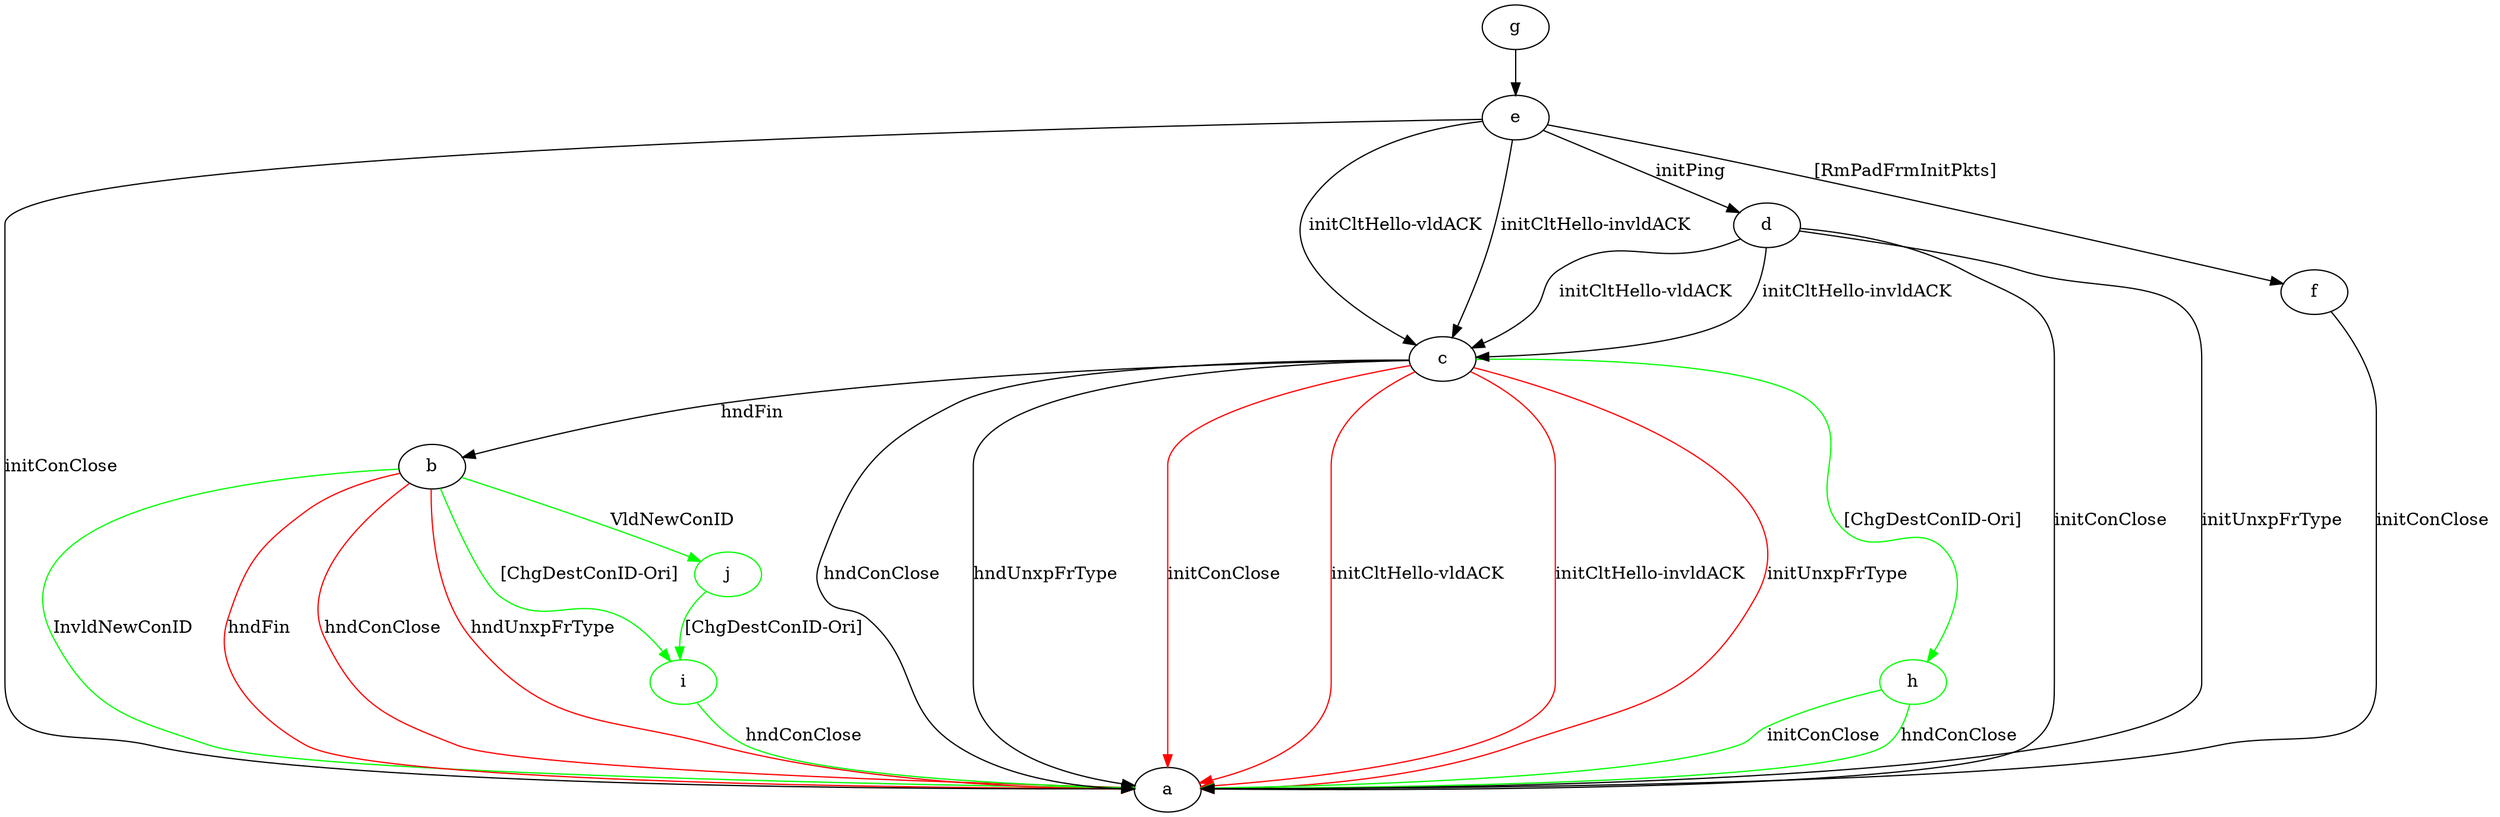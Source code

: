 digraph "" {
	b -> a	[key=0,
		color=green,
		label="InvldNewConID "];
	b -> a	[key=1,
		color=red,
		label="hndFin "];
	b -> a	[key=2,
		color=red,
		label="hndConClose "];
	b -> a	[key=3,
		color=red,
		label="hndUnxpFrType "];
	i	[color=green];
	b -> i	[key=0,
		color=green,
		label="[ChgDestConID-Ori] "];
	j	[color=green];
	b -> j	[key=0,
		color=green,
		label="VldNewConID "];
	c -> a	[key=0,
		label="hndConClose "];
	c -> a	[key=1,
		label="hndUnxpFrType "];
	c -> a	[key=2,
		color=red,
		label="initConClose "];
	c -> a	[key=3,
		color=red,
		label="initCltHello-vldACK "];
	c -> a	[key=4,
		color=red,
		label="initCltHello-invldACK "];
	c -> a	[key=5,
		color=red,
		label="initUnxpFrType "];
	c -> b	[key=0,
		label="hndFin "];
	h	[color=green];
	c -> h	[key=0,
		color=green,
		label="[ChgDestConID-Ori] "];
	d -> a	[key=0,
		label="initConClose "];
	d -> a	[key=1,
		label="initUnxpFrType "];
	d -> c	[key=0,
		label="initCltHello-vldACK "];
	d -> c	[key=1,
		label="initCltHello-invldACK "];
	e -> a	[key=0,
		label="initConClose "];
	e -> c	[key=0,
		label="initCltHello-vldACK "];
	e -> c	[key=1,
		label="initCltHello-invldACK "];
	e -> d	[key=0,
		label="initPing "];
	e -> f	[key=0,
		label="[RmPadFrmInitPkts] "];
	f -> a	[key=0,
		label="initConClose "];
	g -> e	[key=0];
	h -> a	[key=0,
		color=green,
		label="initConClose "];
	h -> a	[key=1,
		color=green,
		label="hndConClose "];
	i -> a	[key=0,
		color=green,
		label="hndConClose "];
	j -> i	[key=0,
		color=green,
		label="[ChgDestConID-Ori] "];
}
